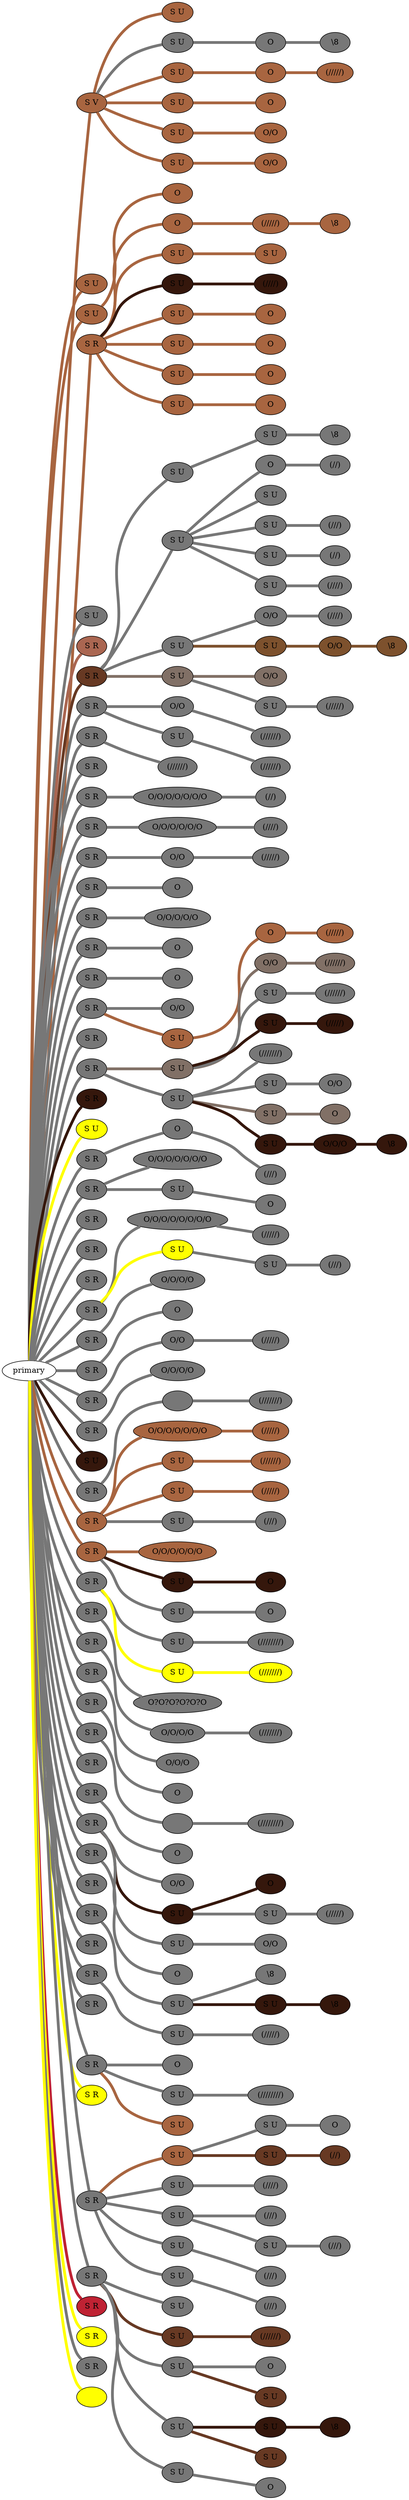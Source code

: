 graph {
 graph [rankdir=LR]
"primary" -- "1" [penwidth=5,color="#A86540"]
"1" [label="S V", style=filled, fillcolor="#A86540"]
"1" -- "1s1" [penwidth=5,color="#A86540"]
"1s1" [label="S U", style=filled, fillcolor="#A86540"]
"1" -- "1s2" [penwidth=5,color="#777777"]
"1s2" [label="S U", style=filled, fillcolor="#777777"]
"1s2" -- "1s2:0" [penwidth=5,color="#777777"]
"1s2:0" [label="O", style=filled, fillcolor="#777777"]
"1s2:0" -- "1s2:1" [penwidth=5,color="#777777"]
"1s2:1" [label="\\8", style=filled, fillcolor="#777777"]
"1" -- "1s3" [penwidth=5,color="#A86540"]
"1s3" [label="S U", style=filled, fillcolor="#A86540"]
"1s3" -- "1s3:0" [penwidth=5,color="#A86540"]
"1s3:0" [label="O", style=filled, fillcolor="#A86540"]
"1s3:0" -- "1s3:1" [penwidth=5,color="#A86540"]
"1s3:1" [label="(/////)", style=filled, fillcolor="#A86540"]
"1" -- "1s4" [penwidth=5,color="#A86540"]
"1s4" [label="S U", style=filled, fillcolor="#A86540"]
"1s4" -- "1s4:0" [penwidth=5,color="#A86540"]
"1s4:0" [label="O", style=filled, fillcolor="#A86540"]
"1" -- "1s5" [penwidth=5,color="#A86540"]
"1s5" [label="S U", style=filled, fillcolor="#A86540"]
"1s5" -- "1s5:0" [penwidth=5,color="#A86540"]
"1s5:0" [label="O/O", style=filled, fillcolor="#A86540"]
"1" -- "1s6" [penwidth=5,color="#A86540"]
"1s6" [label="S U", style=filled, fillcolor="#A86540"]
"1s6" -- "1s6:0" [penwidth=5,color="#A86540"]
"1s6:0" [label="O/O", style=filled, fillcolor="#A86540"]
"primary" -- "2" [penwidth=5,color="#A86540"]
"2" [label="S U", style=filled, fillcolor="#A86540"]
"primary" -- "3" [penwidth=5,color="#A86540"]
"3" [label="S U", style=filled, fillcolor="#A86540"]
"3" -- "3:0" [penwidth=5,color="#A86540"]
"3:0" [label="O", style=filled, fillcolor="#A86540"]
"primary" -- "4" [penwidth=5,color="#A86540"]
"4" [label="S R", style=filled, fillcolor="#A86540"]
"4" -- "4:0" [penwidth=5,color="#A86540"]
"4:0" [label="O", style=filled, fillcolor="#A86540"]
"4:0" -- "4:1" [penwidth=5,color="#A86540"]
"4:1" [label="(/////)", style=filled, fillcolor="#A86540"]
"4:1" -- "4:2" [penwidth=5,color="#A86540"]
"4:2" [label="\\8", style=filled, fillcolor="#A86540"]
"4" -- "4s1" [penwidth=5,color="#A86540"]
"4s1" [label="S U", style=filled, fillcolor="#A86540"]
"4s1" -- "4s1s1" [penwidth=5,color="#A86540"]
"4s1s1" [label="S U", style=filled, fillcolor="#A86540"]
"4" -- "4s2" [penwidth=5,color="#35170C"]
"4s2" [label="S U", style=filled, fillcolor="#35170C"]
"4s2" -- "4s2:0" [penwidth=5,color="#35170C"]
"4s2:0" [label="(////)", style=filled, fillcolor="#35170C"]
"4" -- "4s3" [penwidth=5,color="#A86540"]
"4s3" [label="S U", style=filled, fillcolor="#A86540"]
"4s3" -- "4s3:0" [penwidth=5,color="#A86540"]
"4s3:0" [label="O", style=filled, fillcolor="#A86540"]
"4" -- "4s4" [penwidth=5,color="#A86540"]
"4s4" [label="S U", style=filled, fillcolor="#A86540"]
"4s4" -- "4s4:0" [penwidth=5,color="#A86540"]
"4s4:0" [label="O", style=filled, fillcolor="#A86540"]
"4" -- "4s5" [penwidth=5,color="#A86540"]
"4s5" [label="S U", style=filled, fillcolor="#A86540"]
"4s5" -- "4s5:0" [penwidth=5,color="#A86540"]
"4s5:0" [label="O", style=filled, fillcolor="#A86540"]
"4" -- "4s6" [penwidth=5,color="#A86540"]
"4s6" [label="S U", style=filled, fillcolor="#A86540"]
"4s6" -- "4s6:0" [penwidth=5,color="#A86540"]
"4s6:0" [label="O", style=filled, fillcolor="#A86540"]
"primary" -- "5" [penwidth=5,color="#777777"]
"5" [label="S U", style=filled, fillcolor="#777777"]
"primary" -- "6" [penwidth=5,color="#AA6651"]
"6" [label="S R", style=filled, fillcolor="#AA6651"]
"primary" -- "7" [penwidth=5,color="#673923"]
"7" [label="S R", style=filled, fillcolor="#673923"]
"7" -- "7s1" [penwidth=5,color="#777777"]
"7s1" [label="S U", style=filled, fillcolor="#777777"]
"7s1" -- "7s1s1" [penwidth=5,color="#777777"]
"7s1s1" [label="S U", style=filled, fillcolor="#777777"]
"7s1s1" -- "7s1s1:0" [penwidth=5,color="#777777"]
"7s1s1:0" [label="\\8", style=filled, fillcolor="#777777"]
"7" -- "7s2" [penwidth=5,color="#777777"]
"7s2" [label="S U", style=filled, fillcolor="#777777"]
"7s2" -- "7s2:0" [penwidth=5,color="#777777"]
"7s2:0" [label="O", style=filled, fillcolor="#777777"]
"7s2:0" -- "7s2:1" [penwidth=5,color="#777777"]
"7s2:1" [label="(//)", style=filled, fillcolor="#777777"]
"7s2" -- "7s2s1" [penwidth=5,color="#777777"]
"7s2s1" [label="S U", style=filled, fillcolor="#777777"]
"7s2" -- "7s2s2" [penwidth=5,color="#777777"]
"7s2s2" [label="S U", style=filled, fillcolor="#777777"]
"7s2s2" -- "7s2s2:0" [penwidth=5,color="#777777"]
"7s2s2:0" [label="(///)", style=filled, fillcolor="#777777"]
"7s2" -- "7s2s3" [penwidth=5,color="#777777"]
"7s2s3" [label="S U", style=filled, fillcolor="#777777"]
"7s2s3" -- "7s2s3:0" [penwidth=5,color="#777777"]
"7s2s3:0" [label="(//)", style=filled, fillcolor="#777777"]
"7s2" -- "7s2s4" [penwidth=5,color="#777777"]
"7s2s4" [label="S U", style=filled, fillcolor="#777777"]
"7s2s4" -- "7s2s4:0" [penwidth=5,color="#777777"]
"7s2s4:0" [label="(////)", style=filled, fillcolor="#777777"]
"7" -- "7s3" [penwidth=5,color="#777777"]
"7s3" [label="S U", style=filled, fillcolor="#777777"]
"7s3" -- "7s3:0" [penwidth=5,color="#777777"]
"7s3:0" [label="O/O", style=filled, fillcolor="#777777"]
"7s3:0" -- "7s3:1" [penwidth=5,color="#777777"]
"7s3:1" [label="(////)", style=filled, fillcolor="#777777"]
"7s3" -- "7s3s1" [penwidth=5,color="#7D512D"]
"7s3s1" [label="S U", style=filled, fillcolor="#7D512D"]
"7s3s1" -- "7s3s1:0" [penwidth=5,color="#7D512D"]
"7s3s1:0" [label="O/O", style=filled, fillcolor="#7D512D"]
"7s3s1:0" -- "7s3s1:1" [penwidth=5,color="#7D512D"]
"7s3s1:1" [label="\\8", style=filled, fillcolor="#7D512D"]
"7" -- "7s4" [penwidth=5,color="#817066"]
"7s4" [label="S U", style=filled, fillcolor="#817066"]
"7s4" -- "7s4:0" [penwidth=5,color="#817066"]
"7s4:0" [label="O/O", style=filled, fillcolor="#817066"]
"7s4" -- "7s4s1" [penwidth=5,color="#777777"]
"7s4s1" [label="S U", style=filled, fillcolor="#777777"]
"7s4s1" -- "7s4s1:0" [penwidth=5,color="#777777"]
"7s4s1:0" [label="(/////)", style=filled, fillcolor="#777777"]
"primary" -- "8" [penwidth=5,color="#777777"]
"8" [label="S R", style=filled, fillcolor="#777777"]
"8" -- "8:0" [penwidth=5,color="#777777"]
"8:0" [label="O/O", style=filled, fillcolor="#777777"]
"8:0" -- "8:1" [penwidth=5,color="#777777"]
"8:1" [label="(//////)", style=filled, fillcolor="#777777"]
"8" -- "8s1" [penwidth=5,color="#777777"]
"8s1" [label="S U", style=filled, fillcolor="#777777"]
"8s1" -- "8s1:0" [penwidth=5,color="#777777"]
"8s1:0" [label="(//////)", style=filled, fillcolor="#777777"]
"primary" -- "9" [penwidth=5,color="#777777"]
"9" [label="S R", style=filled, fillcolor="#777777"]
"9" -- "9:0" [penwidth=5,color="#777777"]
"9:0" [label="(//////)", style=filled, fillcolor="#777777"]
"primary" -- "10" [penwidth=5,color="#777777"]
"10" [label="S R", style=filled, fillcolor="#777777"]
"primary" -- "11" [penwidth=5,color="#777777"]
"11" [label="S R", style=filled, fillcolor="#777777"]
"11" -- "11:0" [penwidth=5,color="#777777"]
"11:0" [label="O/O/O/O/O/O/O", style=filled, fillcolor="#777777"]
"11:0" -- "11:1" [penwidth=5,color="#777777"]
"11:1" [label="(//)", style=filled, fillcolor="#777777"]
"primary" -- "12" [penwidth=5,color="#777777"]
"12" [label="S R", style=filled, fillcolor="#777777"]
"12" -- "12:0" [penwidth=5,color="#777777"]
"12:0" [label="O/O/O/O/O/O", style=filled, fillcolor="#777777"]
"12:0" -- "12:1" [penwidth=5,color="#777777"]
"12:1" [label="(////)", style=filled, fillcolor="#777777"]
"primary" -- "13" [penwidth=5,color="#777777"]
"13" [label="S R", style=filled, fillcolor="#777777"]
"13" -- "13:0" [penwidth=5,color="#777777"]
"13:0" [label="O/O", style=filled, fillcolor="#777777"]
"13:0" -- "13:1" [penwidth=5,color="#777777"]
"13:1" [label="(/////)", style=filled, fillcolor="#777777"]
"primary" -- "14" [penwidth=5,color="#777777"]
"14" [label="S R", style=filled, fillcolor="#777777"]
"14" -- "14:0" [penwidth=5,color="#777777"]
"14:0" [label="O", style=filled, fillcolor="#777777"]
"primary" -- "15" [penwidth=5,color="#777777"]
"15" [label="S R", style=filled, fillcolor="#777777"]
"15" -- "15:0" [penwidth=5,color="#777777"]
"15:0" [label="O/O/O/O/O", style=filled, fillcolor="#777777"]
"primary" -- "16" [penwidth=5,color="#777777"]
"16" [label="S R", style=filled, fillcolor="#777777"]
"16" -- "16:0" [penwidth=5,color="#777777"]
"16:0" [label="O", style=filled, fillcolor="#777777"]
"primary" -- "17" [penwidth=5,color="#777777"]
"17" [label="S R", style=filled, fillcolor="#777777"]
"17" -- "17:0" [penwidth=5,color="#777777"]
"17:0" [label="O", style=filled, fillcolor="#777777"]
"primary" -- "18" [penwidth=5,color="#777777"]
"18" [label="S R", style=filled, fillcolor="#777777"]
"18" -- "18:0" [penwidth=5,color="#777777"]
"18:0" [label="O/O", style=filled, fillcolor="#777777"]
"18" -- "18s1" [penwidth=5,color="#A86540"]
"18s1" [label="S U", style=filled, fillcolor="#A86540"]
"18s1" -- "18s1:0" [penwidth=5,color="#A86540"]
"18s1:0" [label="O", style=filled, fillcolor="#A86540"]
"18s1:0" -- "18s1:1" [penwidth=5,color="#A86540"]
"18s1:1" [label="(/////)", style=filled, fillcolor="#A86540"]
"primary" -- "19" [penwidth=5,color="#777777"]
"19" [label="S R", style=filled, fillcolor="#777777"]
"primary" -- "20" [penwidth=5,color="#777777"]
"20" [label="S R", style=filled, fillcolor="#777777"]
"20" -- "20s1" [penwidth=5,color="#817066"]
"20s1" [label="S U", style=filled, fillcolor="#817066"]
"20s1" -- "20s1:0" [penwidth=5,color="#817066"]
"20s1:0" [label="O/O", style=filled, fillcolor="#817066"]
"20s1:0" -- "20s1:1" [penwidth=5,color="#817066"]
"20s1:1" [label="(//////)", style=filled, fillcolor="#817066"]
"20s1" -- "20s1s1" [penwidth=5,color="#777777"]
"20s1s1" [label="S U", style=filled, fillcolor="#777777"]
"20s1s1" -- "20s1s1:0" [penwidth=5,color="#777777"]
"20s1s1:0" [label="(//////)", style=filled, fillcolor="#777777"]
"20s1" -- "20s1s2" [penwidth=5,color="#35170C"]
"20s1s2" [label="S U", style=filled, fillcolor="#35170C"]
"20s1s2" -- "20s1s2:0" [penwidth=5,color="#35170C"]
"20s1s2:0" [label="(/////)", style=filled, fillcolor="#35170C"]
"20" -- "20s2" [penwidth=5,color="#777777"]
"20s2" [label="S U", style=filled, fillcolor="#777777"]
"20s2" -- "20s2:0" [penwidth=5,color="#777777"]
"20s2:0" [label="(///////)", style=filled, fillcolor="#777777"]
"20s2" -- "20s2s1" [penwidth=5,color="#777777"]
"20s2s1" [label="S U", style=filled, fillcolor="#777777"]
"20s2s1" -- "20s2s1:0" [penwidth=5,color="#777777"]
"20s2s1:0" [label="O/O", style=filled, fillcolor="#777777"]
"20s2" -- "20s2s2" [penwidth=5,color="#817066"]
"20s2s2" [label="S U", style=filled, fillcolor="#817066"]
"20s2s2" -- "20s2s2:0" [penwidth=5,color="#817066"]
"20s2s2:0" [label="O", style=filled, fillcolor="#817066"]
"20s2" -- "20s2s3" [penwidth=5,color="#35170C"]
"20s2s3" [label="S U", style=filled, fillcolor="#35170C"]
"20s2s3" -- "20s2s3:0" [penwidth=5,color="#35170C"]
"20s2s3:0" [label="O/O/O", style=filled, fillcolor="#35170C"]
"20s2s3:0" -- "20s2s3:1" [penwidth=5,color="#35170C"]
"20s2s3:1" [label="\\8", style=filled, fillcolor="#35170C"]
"primary" -- "21" [penwidth=5,color="#35170C"]
"21" [label="S R", style=filled, fillcolor="#35170C"]
"primary" -- "M1" [penwidth=5,color=yellow]
"M1" [label="S U", style=filled, fillcolor=yellow]
"primary" -- "22" [penwidth=5,color="#777777"]
"22" [label="S R", style=filled, fillcolor="#777777"]
"22" -- "22:0" [penwidth=5,color="#777777"]
"22:0" [label="O", style=filled, fillcolor="#777777"]
"22:0" -- "22:1" [penwidth=5,color="#777777"]
"22:1" [label="(///)", style=filled, fillcolor="#777777"]
"primary" -- "23" [penwidth=5,color="#777777"]
"23" [label="S R", style=filled, fillcolor="#777777"]
"23" -- "23:0" [penwidth=5,color="#777777"]
"23:0" [label="O/O/O/O/O/O/O", style=filled, fillcolor="#777777"]
"23" -- "23s1" [penwidth=5,color="#777777"]
"23s1" [label="S U", style=filled, fillcolor="#777777"]
"23s1" -- "23s1:0" [penwidth=5,color="#777777"]
"23s1:0" [label="O", style=filled, fillcolor="#777777"]
"primary" -- "24" [penwidth=5,color="#777777"]
"24" [label="S R", style=filled, fillcolor="#777777"]
"primary" -- "25" [penwidth=5,color="#777777"]
"25" [label="S R", style=filled, fillcolor="#777777"]
"primary" -- "26" [penwidth=5,color="#777777"]
"26" [label="S R", style=filled, fillcolor="#777777"]
"primary" -- "27" [penwidth=5,color="#777777"]
"27" [label="S R", style=filled, fillcolor="#777777"]
"27" -- "27:0" [penwidth=5,color="#777777"]
"27:0" [label="O/O/O/O/O/O/O/O", style=filled, fillcolor="#777777"]
"27:0" -- "27:1" [penwidth=5,color="#777777"]
"27:1" [label="(/////)", style=filled, fillcolor="#777777"]
"27" -- "27s1" [penwidth=5,color=yellow]
"27s1" [label="S U", style=filled, fillcolor=yellow]
"27s1" -- "27s1s1" [penwidth=5,color="#777777"]
"27s1s1" [label="S U", style=filled, fillcolor="#777777"]
"27s1s1" -- "27s1s1:0" [penwidth=5,color="#777777"]
"27s1s1:0" [label="(///)", style=filled, fillcolor="#777777"]
"primary" -- "28" [penwidth=5,color="#777777"]
"28" [label="S R", style=filled, fillcolor="#777777"]
"28" -- "28:0" [penwidth=5,color="#777777"]
"28:0" [label="O/O/O/O", style=filled, fillcolor="#777777"]
"primary" -- "29" [penwidth=5,color="#777777"]
"29" [label="S R", style=filled, fillcolor="#777777"]
"29" -- "29:0" [penwidth=5,color="#777777"]
"29:0" [label="O", style=filled, fillcolor="#777777"]
"primary" -- "30" [penwidth=5,color="#777777"]
"30" [label="S R", style=filled, fillcolor="#777777"]
"30" -- "30:0" [penwidth=5,color="#777777"]
"30:0" [label="O/O", style=filled, fillcolor="#777777"]
"30:0" -- "30:1" [penwidth=5,color="#777777"]
"30:1" [label="(/////)", style=filled, fillcolor="#777777"]
"primary" -- "31" [penwidth=5,color="#777777"]
"31" [label="S R", style=filled, fillcolor="#777777"]
"31" -- "31:0" [penwidth=5,color="#777777"]
"31:0" [label="O/O/O/O", style=filled, fillcolor="#777777"]
"primary" -- "M2" [penwidth=5,color="#35170C"]
"M2" [label="S U", style=filled, fillcolor="#35170C"]
"primary" -- "32" [penwidth=5,color="#777777"]
"32" [label="S R", style=filled, fillcolor="#777777"]
"32" -- "32:0" [penwidth=5,color="#777777"]
"32:0" [label="", style=filled, fillcolor="#777777"]
"32:0" -- "32:1" [penwidth=5,color="#777777"]
"32:1" [label="(///////)", style=filled, fillcolor="#777777"]
"primary" -- "33" [penwidth=5,color="#A86540"]
"33" [label="S R", style=filled, fillcolor="#A86540"]
"33" -- "33:0" [penwidth=5,color="#A86540"]
"33:0" [label="O/O/O/O/O/O/O", style=filled, fillcolor="#A86540"]
"33:0" -- "33:1" [penwidth=5,color="#A86540"]
"33:1" [label="(/////)", style=filled, fillcolor="#A86540"]
"33" -- "33s1" [penwidth=5,color="#A86540"]
"33s1" [label="S U", style=filled, fillcolor="#A86540"]
"33s1" -- "33s1:0" [penwidth=5,color="#A86540"]
"33s1:0" [label="(//////)", style=filled, fillcolor="#A86540"]
"33" -- "33s2" [penwidth=5,color="#A86540"]
"33s2" [label="S U", style=filled, fillcolor="#A86540"]
"33s2" -- "33s2:0" [penwidth=5,color="#A86540"]
"33s2:0" [label="(/////)", style=filled, fillcolor="#A86540"]
"33" -- "33s3" [penwidth=5,color="#777777"]
"33s3" [label="S U", style=filled, fillcolor="#777777"]
"33s3" -- "33s3:0" [penwidth=5,color="#777777"]
"33s3:0" [label="(///)", style=filled, fillcolor="#777777"]
"primary" -- "34" [penwidth=5,color="#A86540"]
"34" [label="S R", style=filled, fillcolor="#A86540"]
"34" -- "34:0" [penwidth=5,color="#A86540"]
"34:0" [label="O/O/O/O/O/O", style=filled, fillcolor="#A86540"]
"34" -- "34s1" [penwidth=5,color="#35170C"]
"34s1" [label="S U", style=filled, fillcolor="#35170C"]
"34s1" -- "34s1:0" [penwidth=5,color="#35170C"]
"34s1:0" [label="O", style=filled, fillcolor="#35170C"]
"34" -- "34s2" [penwidth=5,color="#777777"]
"34s2" [label="S U", style=filled, fillcolor="#777777"]
"34s2" -- "34s2:0" [penwidth=5,color="#777777"]
"34s2:0" [label="O", style=filled, fillcolor="#777777"]
"primary" -- "35" [penwidth=5,color="#777777"]
"35" [label="S R", style=filled, fillcolor="#777777"]
"35" -- "35s1" [penwidth=5,color="#777777"]
"35s1" [label="S U", style=filled, fillcolor="#777777"]
"35s1" -- "35s1:0" [penwidth=5,color="#777777"]
"35s1:0" [label="(////////)", style=filled, fillcolor="#777777"]
"35" -- "35s2" [penwidth=5,color=yellow]
"35s2" [label="S U", style=filled, fillcolor=yellow]
"35s2" -- "35s2:0" [penwidth=5,color=yellow]
"35s2:0" [label="(///////)", style=filled, fillcolor=yellow]
"primary" -- "36" [penwidth=5,color="#777777"]
"36" [label="S R", style=filled, fillcolor="#777777"]
"36" -- "36:0" [penwidth=5,color="#777777"]
"36:0" [label="O?O?O?O?O?O", style=filled, fillcolor="#777777"]
"primary" -- "37" [penwidth=5,color="#777777"]
"37" [label="S R", style=filled, fillcolor="#777777"]
"37" -- "37:0" [penwidth=5,color="#777777"]
"37:0" [label="O/O/O/O", style=filled, fillcolor="#777777"]
"37:0" -- "37:1" [penwidth=5,color="#777777"]
"37:1" [label="(///////)", style=filled, fillcolor="#777777"]
"primary" -- "38" [penwidth=5,color="#777777"]
"38" [label="S R", style=filled, fillcolor="#777777"]
"38" -- "38:0" [penwidth=5,color="#777777"]
"38:0" [label="O/O/O", style=filled, fillcolor="#777777"]
"primary" -- "39" [penwidth=5,color="#777777"]
"39" [label="S R", style=filled, fillcolor="#777777"]
"39" -- "39:0" [penwidth=5,color="#777777"]
"39:0" [label="O", style=filled, fillcolor="#777777"]
"primary" -- "40" [penwidth=5,color="#777777"]
"40" [label="S R", style=filled, fillcolor="#777777"]
"40" -- "40:0" [penwidth=5,color="#777777"]
"40:0" [label="", style=filled, fillcolor="#777777"]
"40:0" -- "40:1" [penwidth=5,color="#777777"]
"40:1" [label="(////////)", style=filled, fillcolor="#777777"]
"primary" -- "41" [penwidth=5,color="#777777"]
"41" [label="S R", style=filled, fillcolor="#777777"]
"primary" -- "42" [penwidth=5,color="#777777"]
"42" [label="S R", style=filled, fillcolor="#777777"]
"42" -- "42:0" [penwidth=5,color="#777777"]
"42:0" [label="O", style=filled, fillcolor="#777777"]
"primary" -- "43" [penwidth=5,color="#777777"]
"43" [label="S R", style=filled, fillcolor="#777777"]
"43" -- "43:0" [penwidth=5,color="#777777"]
"43:0" [label="O/O", style=filled, fillcolor="#777777"]
"43" -- "43s1" [penwidth=5,color="#35170C"]
"43s1" [label="S U", style=filled, fillcolor="#35170C"]
"43s1" -- "43s1:0" [penwidth=5,color="#35170C"]
"43s1:0" [label="O", style=filled, fillcolor="#35170C"]
"43s1" -- "43s1s1" [penwidth=5,color="#777777"]
"43s1s1" [label="S U", style=filled, fillcolor="#777777"]
"43s1s1" -- "43s1s1:0" [penwidth=5,color="#777777"]
"43s1s1:0" [label="(/////)", style=filled, fillcolor="#777777"]
"43" -- "43s2" [penwidth=5,color="#777777"]
"43s2" [label="S U", style=filled, fillcolor="#777777"]
"43s2" -- "43s2:0" [penwidth=5,color="#777777"]
"43s2:0" [label="O/O", style=filled, fillcolor="#777777"]
"primary" -- "44" [penwidth=5,color="#777777"]
"44" [label="S R", style=filled, fillcolor="#777777"]
"44" -- "44:0" [penwidth=5,color="#777777"]
"44:0" [label="O", style=filled, fillcolor="#777777"]
"primary" -- "45" [penwidth=5,color="#777777"]
"45" [label="S R", style=filled, fillcolor="#777777"]
"primary" -- "46" [penwidth=5,color="#777777"]
"46" [label="S R", style=filled, fillcolor="#777777"]
"46" -- "46s1" [penwidth=5,color="#777777"]
"46s1" [label="S U", style=filled, fillcolor="#777777"]
"46s1" -- "46s1:0" [penwidth=5,color="#777777"]
"46s1:0" [label="\\8", style=filled, fillcolor="#777777"]
"46s1" -- "46s1s1" [penwidth=5,color="#35170C"]
"46s1s1" [label="S U", style=filled, fillcolor="#35170C"]
"46s1s1" -- "46s1s1:0" [penwidth=5,color="#35170C"]
"46s1s1:0" [label="\\8", style=filled, fillcolor="#35170C"]
"primary" -- "47" [penwidth=5,color="#777777"]
"47" [label="S R", style=filled, fillcolor="#777777"]
"primary" -- "48" [penwidth=5,color="#777777"]
"48" [label="S R", style=filled, fillcolor="#777777"]
"48" -- "48s1" [penwidth=5,color="#777777"]
"48s1" [label="S U", style=filled, fillcolor="#777777"]
"48s1" -- "48s1:0" [penwidth=5,color="#777777"]
"48s1:0" [label="(/////)", style=filled, fillcolor="#777777"]
"primary" -- "49" [penwidth=5,color="#777777"]
"49" [label="S R", style=filled, fillcolor="#777777"]
"primary" -- "50" [penwidth=5,color="#777777"]
"50" [label="S R", style=filled, fillcolor="#777777"]
"50" -- "50:0" [penwidth=5,color="#777777"]
"50:0" [label="O", style=filled, fillcolor="#777777"]
"50" -- "50s1" [penwidth=5,color="#777777"]
"50s1" [label="S U", style=filled, fillcolor="#777777"]
"50s1" -- "50s1:0" [penwidth=5,color="#777777"]
"50s1:0" [label="(////////)", style=filled, fillcolor="#777777"]
"50" -- "50s2" [penwidth=5,color="#A86540"]
"50s2" [label="S U", style=filled, fillcolor="#A86540"]
"primary" -- "51" [penwidth=5,color=yellow]
"51" [label="S R", style=filled, fillcolor=yellow]
"primary" -- "52" [penwidth=5,color="#777777"]
"52" [label="S R", style=filled, fillcolor="#777777"]
"52" -- "52s1" [penwidth=5,color="#A86540"]
"52s1" [label="S U", style=filled, fillcolor="#A86540"]
"52s1" -- "52s1s1" [penwidth=5,color="#777777"]
"52s1s1" [label="S U", style=filled, fillcolor="#777777"]
"52s1s1" -- "52s1s1:0" [penwidth=5,color="#777777"]
"52s1s1:0" [label="O", style=filled, fillcolor="#777777"]
"52s1" -- "52s1s2" [penwidth=5,color="#673923"]
"52s1s2" [label="S U", style=filled, fillcolor="#673923"]
"52s1s2" -- "52s1s2:0" [penwidth=5,color="#673923"]
"52s1s2:0" [label="(//)", style=filled, fillcolor="#673923"]
"52" -- "52s2" [penwidth=5,color="#777777"]
"52s2" [label="S U", style=filled, fillcolor="#777777"]
"52s2" -- "52s2:0" [penwidth=5,color="#777777"]
"52s2:0" [label="(////)", style=filled, fillcolor="#777777"]
"52" -- "52s3" [penwidth=5,color="#777777"]
"52s3" [label="S U", style=filled, fillcolor="#777777"]
"52s3" -- "52s3:0" [penwidth=5,color="#777777"]
"52s3:0" [label="(///)", style=filled, fillcolor="#777777"]
"52s3" -- "52s3s1" [penwidth=5,color="#777777"]
"52s3s1" [label="S U", style=filled, fillcolor="#777777"]
"52s3s1" -- "52s3s1:0" [penwidth=5,color="#777777"]
"52s3s1:0" [label="(///)", style=filled, fillcolor="#777777"]
"52" -- "52s4" [penwidth=5,color="#777777"]
"52s4" [label="S U", style=filled, fillcolor="#777777"]
"52s4" -- "52s4:0" [penwidth=5,color="#777777"]
"52s4:0" [label="(///)", style=filled, fillcolor="#777777"]
"52" -- "52s5" [penwidth=5,color="#777777"]
"52s5" [label="S U", style=filled, fillcolor="#777777"]
"52s5" -- "52s5:0" [penwidth=5,color="#777777"]
"52s5:0" [label="(///)", style=filled, fillcolor="#777777"]
"primary" -- "53" [penwidth=5,color="#777777"]
"53" [label="S R", style=filled, fillcolor="#777777"]
"53" -- "53s1" [penwidth=5,color="#777777"]
"53s1" [label="S U", style=filled, fillcolor="#777777"]
"53" -- "53s2" [penwidth=5,color="#673923"]
"53s2" [label="S U", style=filled, fillcolor="#673923"]
"53s2" -- "53s2:0" [penwidth=5,color="#673923"]
"53s2:0" [label="(//////)", style=filled, fillcolor="#673923"]
"53" -- "53s3" [penwidth=5,color="#777777"]
"53s3" [label="S U", style=filled, fillcolor="#777777"]
"53s3" -- "53s3:0" [penwidth=5,color="#777777"]
"53s3:0" [label="O", style=filled, fillcolor="#777777"]
"53s3" -- "53s3s1" [penwidth=5,color="#673923"]
"53s3s1" [label="S U", style=filled, fillcolor="#673923"]
"53" -- "53s4" [penwidth=5,color="#777777"]
"53s4" [label="S U", style=filled, fillcolor="#777777"]
"53s4" -- "53s4s1" [penwidth=5,color="#35170C"]
"53s4s1" [label="S U", style=filled, fillcolor="#35170C"]
"53s4s1" -- "53s4s1:0" [penwidth=5,color="#35170C"]
"53s4s1:0" [label="\\8", style=filled, fillcolor="#35170C"]
"53s4" -- "53s4s2" [penwidth=5,color="#673923"]
"53s4s2" [label="S U", style=filled, fillcolor="#673923"]
"53" -- "53s5" [penwidth=5,color="#777777"]
"53s5" [label="S U", style=filled, fillcolor="#777777"]
"53s5" -- "53s5:0" [penwidth=5,color="#777777"]
"53s5:0" [label="O", style=filled, fillcolor="#777777"]
"primary" -- "54" [penwidth=5,color="#BF2233"]
"54" [label="S R", style=filled, fillcolor="#BF2233"]
"primary" -- "55" [penwidth=5,color=yellow]
"55" [label="S R", style=filled, fillcolor=yellow]
"primary" -- "56" [penwidth=5,color="#777777"]
"56" [label="S R", style=filled, fillcolor="#777777"]
"primary" -- "M3" [penwidth=5,color=yellow]
"M3" [label=" ", style=filled, fillcolor=yellow]
}
